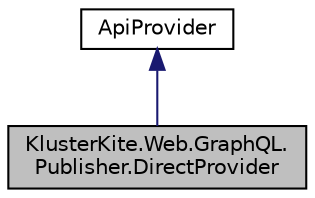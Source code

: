 digraph "KlusterKite.Web.GraphQL.Publisher.DirectProvider"
{
  edge [fontname="Helvetica",fontsize="10",labelfontname="Helvetica",labelfontsize="10"];
  node [fontname="Helvetica",fontsize="10",shape=record];
  Node0 [label="KlusterKite.Web.GraphQL.\lPublisher.DirectProvider",height=0.2,width=0.4,color="black", fillcolor="grey75", style="filled", fontcolor="black"];
  Node1 -> Node0 [dir="back",color="midnightblue",fontsize="10",style="solid",fontname="Helvetica"];
  Node1 [label="ApiProvider",height=0.2,width=0.4,color="black", fillcolor="white", style="filled",URL="$class_kluster_kite_1_1_web_1_1_graph_q_l_1_1_publisher_1_1_api_provider.html",tooltip="The description of the API provider "];
}
